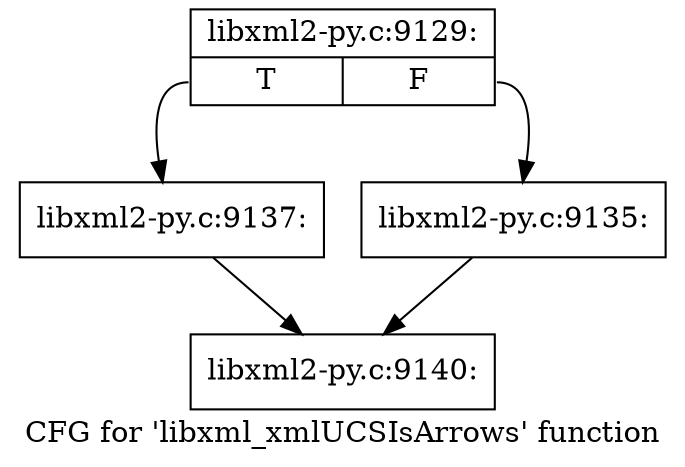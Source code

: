 digraph "CFG for 'libxml_xmlUCSIsArrows' function" {
	label="CFG for 'libxml_xmlUCSIsArrows' function";

	Node0x44e81c0 [shape=record,label="{libxml2-py.c:9129:|{<s0>T|<s1>F}}"];
	Node0x44e81c0:s0 -> Node0x44e91f0;
	Node0x44e81c0:s1 -> Node0x44e91a0;
	Node0x44e91a0 [shape=record,label="{libxml2-py.c:9135:}"];
	Node0x44e91a0 -> Node0x44e7a50;
	Node0x44e91f0 [shape=record,label="{libxml2-py.c:9137:}"];
	Node0x44e91f0 -> Node0x44e7a50;
	Node0x44e7a50 [shape=record,label="{libxml2-py.c:9140:}"];
}
